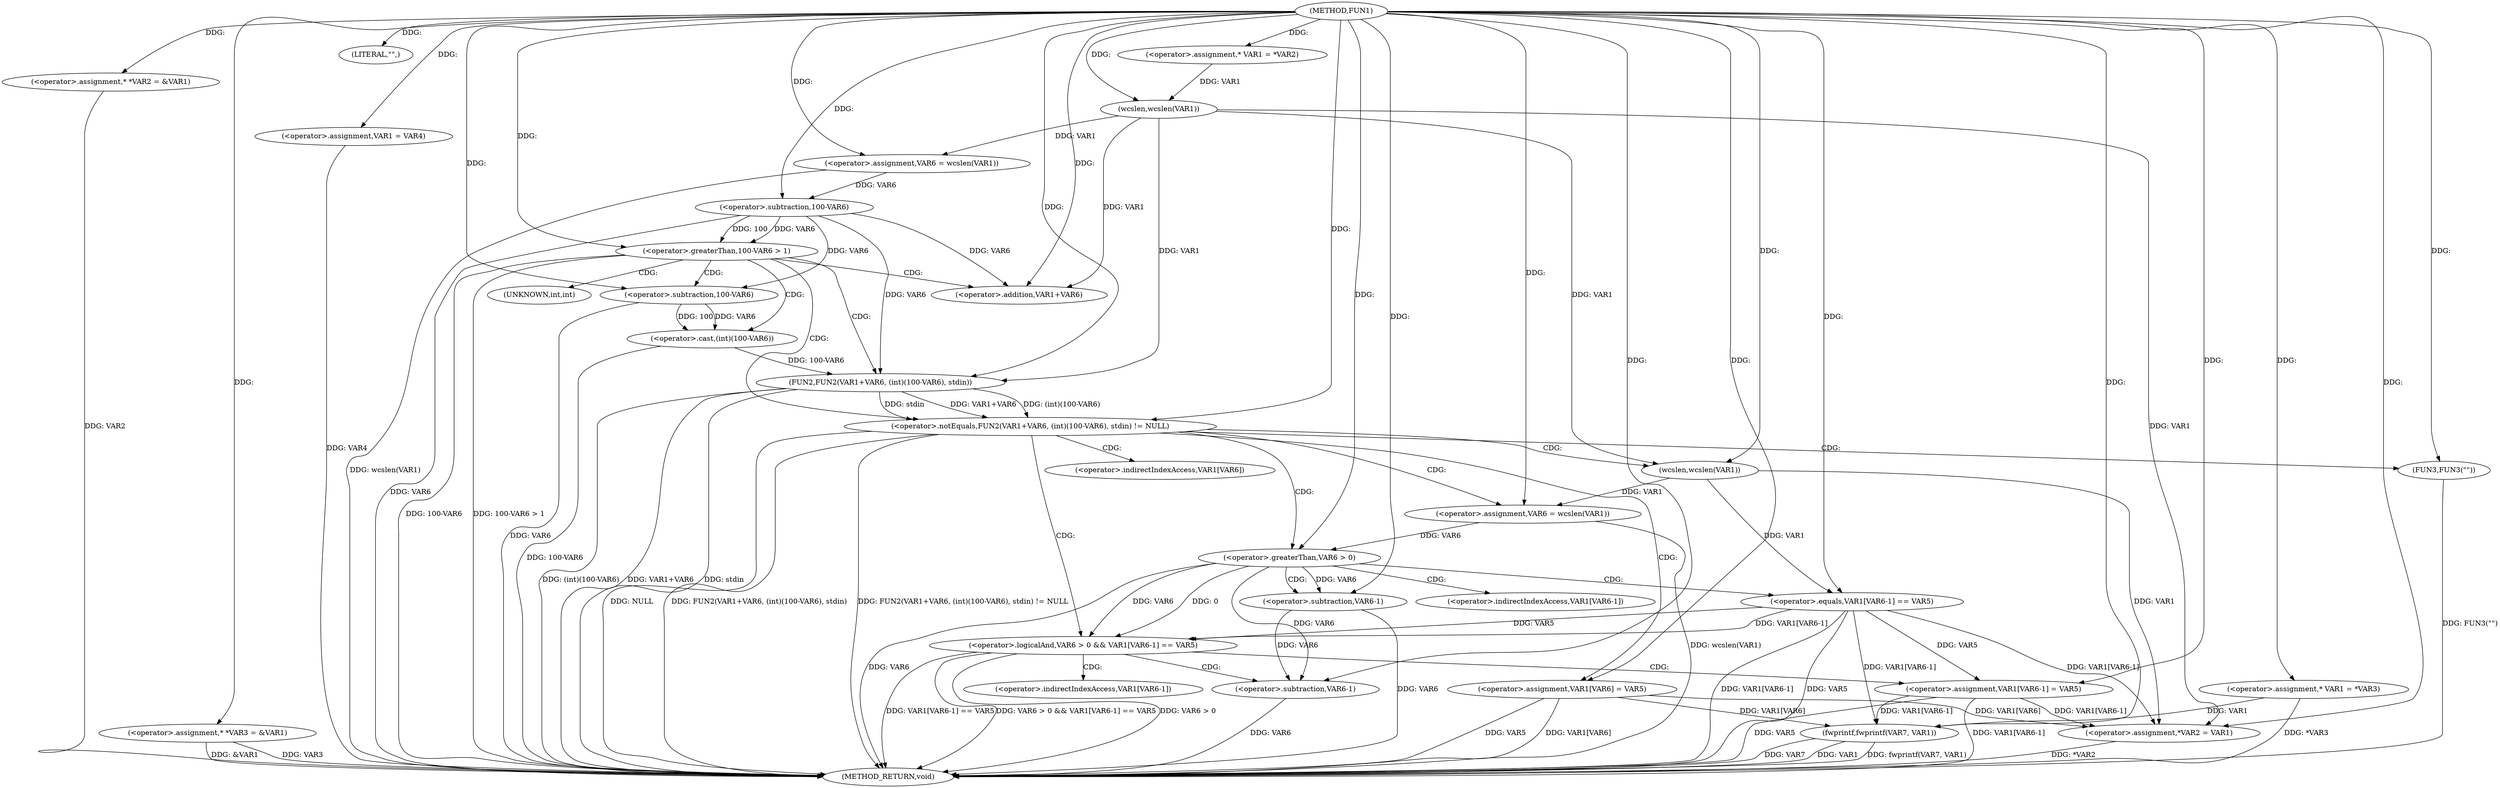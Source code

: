 digraph FUN1 {  
"1000100" [label = "(METHOD,FUN1)" ]
"1000196" [label = "(METHOD_RETURN,void)" ]
"1000104" [label = "(<operator>.assignment,* *VAR2 = &VAR1)" ]
"1000109" [label = "(<operator>.assignment,* *VAR3 = &VAR1)" ]
"1000113" [label = "(LITERAL,\"\",)" ]
"1000114" [label = "(<operator>.assignment,VAR1 = VAR4)" ]
"1000119" [label = "(<operator>.assignment,* VAR1 = *VAR2)" ]
"1000125" [label = "(<operator>.assignment,VAR6 = wcslen(VAR1))" ]
"1000127" [label = "(wcslen,wcslen(VAR1))" ]
"1000130" [label = "(<operator>.greaterThan,100-VAR6 > 1)" ]
"1000131" [label = "(<operator>.subtraction,100-VAR6)" ]
"1000137" [label = "(<operator>.notEquals,FUN2(VAR1+VAR6, (int)(100-VAR6), stdin) != NULL)" ]
"1000138" [label = "(FUN2,FUN2(VAR1+VAR6, (int)(100-VAR6), stdin))" ]
"1000139" [label = "(<operator>.addition,VAR1+VAR6)" ]
"1000142" [label = "(<operator>.cast,(int)(100-VAR6))" ]
"1000144" [label = "(<operator>.subtraction,100-VAR6)" ]
"1000150" [label = "(<operator>.assignment,VAR6 = wcslen(VAR1))" ]
"1000152" [label = "(wcslen,wcslen(VAR1))" ]
"1000155" [label = "(<operator>.logicalAnd,VAR6 > 0 && VAR1[VAR6-1] == VAR5)" ]
"1000156" [label = "(<operator>.greaterThan,VAR6 > 0)" ]
"1000159" [label = "(<operator>.equals,VAR1[VAR6-1] == VAR5)" ]
"1000162" [label = "(<operator>.subtraction,VAR6-1)" ]
"1000167" [label = "(<operator>.assignment,VAR1[VAR6-1] = VAR5)" ]
"1000170" [label = "(<operator>.subtraction,VAR6-1)" ]
"1000176" [label = "(FUN3,FUN3(\"\"))" ]
"1000178" [label = "(<operator>.assignment,VAR1[VAR6] = VAR5)" ]
"1000183" [label = "(<operator>.assignment,*VAR2 = VAR1)" ]
"1000189" [label = "(<operator>.assignment,* VAR1 = *VAR3)" ]
"1000193" [label = "(fwprintf,fwprintf(VAR7, VAR1))" ]
"1000143" [label = "(UNKNOWN,int,int)" ]
"1000160" [label = "(<operator>.indirectIndexAccess,VAR1[VAR6-1])" ]
"1000168" [label = "(<operator>.indirectIndexAccess,VAR1[VAR6-1])" ]
"1000179" [label = "(<operator>.indirectIndexAccess,VAR1[VAR6])" ]
  "1000138" -> "1000196"  [ label = "DDG: (int)(100-VAR6)"] 
  "1000156" -> "1000196"  [ label = "DDG: VAR6"] 
  "1000104" -> "1000196"  [ label = "DDG: VAR2"] 
  "1000138" -> "1000196"  [ label = "DDG: VAR1+VAR6"] 
  "1000189" -> "1000196"  [ label = "DDG: *VAR3"] 
  "1000125" -> "1000196"  [ label = "DDG: wcslen(VAR1)"] 
  "1000131" -> "1000196"  [ label = "DDG: VAR6"] 
  "1000170" -> "1000196"  [ label = "DDG: VAR6"] 
  "1000178" -> "1000196"  [ label = "DDG: VAR5"] 
  "1000155" -> "1000196"  [ label = "DDG: VAR1[VAR6-1] == VAR5"] 
  "1000167" -> "1000196"  [ label = "DDG: VAR1[VAR6-1]"] 
  "1000130" -> "1000196"  [ label = "DDG: 100-VAR6 > 1"] 
  "1000193" -> "1000196"  [ label = "DDG: VAR7"] 
  "1000178" -> "1000196"  [ label = "DDG: VAR1[VAR6]"] 
  "1000159" -> "1000196"  [ label = "DDG: VAR1[VAR6-1]"] 
  "1000193" -> "1000196"  [ label = "DDG: VAR1"] 
  "1000183" -> "1000196"  [ label = "DDG: *VAR2"] 
  "1000150" -> "1000196"  [ label = "DDG: wcslen(VAR1)"] 
  "1000155" -> "1000196"  [ label = "DDG: VAR6 > 0 && VAR1[VAR6-1] == VAR5"] 
  "1000142" -> "1000196"  [ label = "DDG: 100-VAR6"] 
  "1000137" -> "1000196"  [ label = "DDG: NULL"] 
  "1000176" -> "1000196"  [ label = "DDG: FUN3(\"\")"] 
  "1000193" -> "1000196"  [ label = "DDG: fwprintf(VAR7, VAR1)"] 
  "1000109" -> "1000196"  [ label = "DDG: VAR3"] 
  "1000167" -> "1000196"  [ label = "DDG: VAR5"] 
  "1000155" -> "1000196"  [ label = "DDG: VAR6 > 0"] 
  "1000137" -> "1000196"  [ label = "DDG: FUN2(VAR1+VAR6, (int)(100-VAR6), stdin)"] 
  "1000162" -> "1000196"  [ label = "DDG: VAR6"] 
  "1000144" -> "1000196"  [ label = "DDG: VAR6"] 
  "1000138" -> "1000196"  [ label = "DDG: stdin"] 
  "1000109" -> "1000196"  [ label = "DDG: &VAR1"] 
  "1000114" -> "1000196"  [ label = "DDG: VAR4"] 
  "1000137" -> "1000196"  [ label = "DDG: FUN2(VAR1+VAR6, (int)(100-VAR6), stdin) != NULL"] 
  "1000130" -> "1000196"  [ label = "DDG: 100-VAR6"] 
  "1000159" -> "1000196"  [ label = "DDG: VAR5"] 
  "1000100" -> "1000104"  [ label = "DDG: "] 
  "1000100" -> "1000109"  [ label = "DDG: "] 
  "1000100" -> "1000113"  [ label = "DDG: "] 
  "1000100" -> "1000114"  [ label = "DDG: "] 
  "1000100" -> "1000119"  [ label = "DDG: "] 
  "1000127" -> "1000125"  [ label = "DDG: VAR1"] 
  "1000100" -> "1000125"  [ label = "DDG: "] 
  "1000119" -> "1000127"  [ label = "DDG: VAR1"] 
  "1000100" -> "1000127"  [ label = "DDG: "] 
  "1000131" -> "1000130"  [ label = "DDG: 100"] 
  "1000131" -> "1000130"  [ label = "DDG: VAR6"] 
  "1000100" -> "1000131"  [ label = "DDG: "] 
  "1000125" -> "1000131"  [ label = "DDG: VAR6"] 
  "1000100" -> "1000130"  [ label = "DDG: "] 
  "1000138" -> "1000137"  [ label = "DDG: VAR1+VAR6"] 
  "1000138" -> "1000137"  [ label = "DDG: (int)(100-VAR6)"] 
  "1000138" -> "1000137"  [ label = "DDG: stdin"] 
  "1000127" -> "1000138"  [ label = "DDG: VAR1"] 
  "1000100" -> "1000138"  [ label = "DDG: "] 
  "1000131" -> "1000138"  [ label = "DDG: VAR6"] 
  "1000127" -> "1000139"  [ label = "DDG: VAR1"] 
  "1000100" -> "1000139"  [ label = "DDG: "] 
  "1000131" -> "1000139"  [ label = "DDG: VAR6"] 
  "1000142" -> "1000138"  [ label = "DDG: 100-VAR6"] 
  "1000144" -> "1000142"  [ label = "DDG: 100"] 
  "1000144" -> "1000142"  [ label = "DDG: VAR6"] 
  "1000100" -> "1000144"  [ label = "DDG: "] 
  "1000131" -> "1000144"  [ label = "DDG: VAR6"] 
  "1000100" -> "1000137"  [ label = "DDG: "] 
  "1000152" -> "1000150"  [ label = "DDG: VAR1"] 
  "1000100" -> "1000150"  [ label = "DDG: "] 
  "1000100" -> "1000152"  [ label = "DDG: "] 
  "1000127" -> "1000152"  [ label = "DDG: VAR1"] 
  "1000156" -> "1000155"  [ label = "DDG: VAR6"] 
  "1000156" -> "1000155"  [ label = "DDG: 0"] 
  "1000150" -> "1000156"  [ label = "DDG: VAR6"] 
  "1000100" -> "1000156"  [ label = "DDG: "] 
  "1000159" -> "1000155"  [ label = "DDG: VAR1[VAR6-1]"] 
  "1000159" -> "1000155"  [ label = "DDG: VAR5"] 
  "1000152" -> "1000159"  [ label = "DDG: VAR1"] 
  "1000156" -> "1000162"  [ label = "DDG: VAR6"] 
  "1000100" -> "1000162"  [ label = "DDG: "] 
  "1000100" -> "1000159"  [ label = "DDG: "] 
  "1000159" -> "1000167"  [ label = "DDG: VAR5"] 
  "1000100" -> "1000167"  [ label = "DDG: "] 
  "1000156" -> "1000170"  [ label = "DDG: VAR6"] 
  "1000162" -> "1000170"  [ label = "DDG: VAR6"] 
  "1000100" -> "1000170"  [ label = "DDG: "] 
  "1000100" -> "1000176"  [ label = "DDG: "] 
  "1000100" -> "1000178"  [ label = "DDG: "] 
  "1000167" -> "1000183"  [ label = "DDG: VAR1[VAR6-1]"] 
  "1000178" -> "1000183"  [ label = "DDG: VAR1[VAR6]"] 
  "1000159" -> "1000183"  [ label = "DDG: VAR1[VAR6-1]"] 
  "1000152" -> "1000183"  [ label = "DDG: VAR1"] 
  "1000127" -> "1000183"  [ label = "DDG: VAR1"] 
  "1000100" -> "1000183"  [ label = "DDG: "] 
  "1000100" -> "1000189"  [ label = "DDG: "] 
  "1000100" -> "1000193"  [ label = "DDG: "] 
  "1000167" -> "1000193"  [ label = "DDG: VAR1[VAR6-1]"] 
  "1000189" -> "1000193"  [ label = "DDG: VAR1"] 
  "1000178" -> "1000193"  [ label = "DDG: VAR1[VAR6]"] 
  "1000159" -> "1000193"  [ label = "DDG: VAR1[VAR6-1]"] 
  "1000130" -> "1000143"  [ label = "CDG: "] 
  "1000130" -> "1000142"  [ label = "CDG: "] 
  "1000130" -> "1000137"  [ label = "CDG: "] 
  "1000130" -> "1000139"  [ label = "CDG: "] 
  "1000130" -> "1000144"  [ label = "CDG: "] 
  "1000130" -> "1000138"  [ label = "CDG: "] 
  "1000137" -> "1000178"  [ label = "CDG: "] 
  "1000137" -> "1000155"  [ label = "CDG: "] 
  "1000137" -> "1000156"  [ label = "CDG: "] 
  "1000137" -> "1000179"  [ label = "CDG: "] 
  "1000137" -> "1000152"  [ label = "CDG: "] 
  "1000137" -> "1000150"  [ label = "CDG: "] 
  "1000137" -> "1000176"  [ label = "CDG: "] 
  "1000155" -> "1000168"  [ label = "CDG: "] 
  "1000155" -> "1000167"  [ label = "CDG: "] 
  "1000155" -> "1000170"  [ label = "CDG: "] 
  "1000156" -> "1000159"  [ label = "CDG: "] 
  "1000156" -> "1000160"  [ label = "CDG: "] 
  "1000156" -> "1000162"  [ label = "CDG: "] 
}
